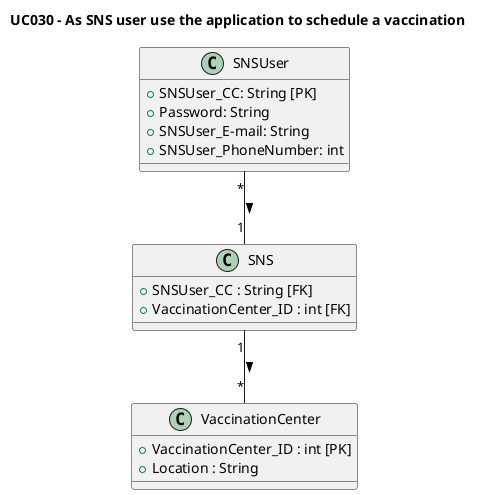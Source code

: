 @startuml
'skinparam monochrome true
'skinparam shadowing false

title UC030 - As SNS user use the application to schedule a vaccination

class SNSUser {
    + SNSUser_CC: String [PK]
    + Password: String
    + SNSUser_E-mail: String
    + SNSUser_PhoneNumber: int
}

class VaccinationCenter {
    + VaccinationCenter_ID : int [PK]
    + Location : String
}

class SNS{
    + SNSUser_CC : String [FK]
    + VaccinationCenter_ID : int [FK]
}

' Relationships
SNSUser "*" -- "1" SNS :  >
SNS "1" -- "*" VaccinationCenter :  >
@enduml
